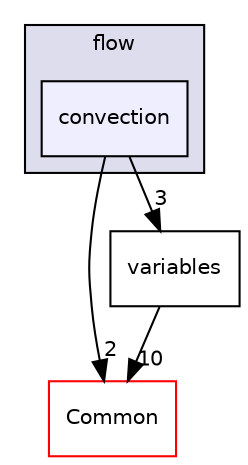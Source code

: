 digraph "SU2_CFD/include/numerics_simd/flow/convection" {
  compound=true
  node [ fontsize="10", fontname="Helvetica"];
  edge [ labelfontsize="10", labelfontname="Helvetica"];
  subgraph clusterdir_7209a1a41c230108ba0e26f1e188c8d8 {
    graph [ bgcolor="#ddddee", pencolor="black", label="flow" fontname="Helvetica", fontsize="10", URL="dir_7209a1a41c230108ba0e26f1e188c8d8.html"]
  dir_a1a72d256bc8d65f4b76ad89c83433f0 [shape=box, label="convection", style="filled", fillcolor="#eeeeff", pencolor="black", URL="dir_a1a72d256bc8d65f4b76ad89c83433f0.html"];
  }
  dir_4ab6b4cc6a7edbff49100e9123df213f [shape=box label="Common" fillcolor="white" style="filled" color="red" URL="dir_4ab6b4cc6a7edbff49100e9123df213f.html"];
  dir_cd97905733ce0fa50fa6753859500eaa [shape=box label="variables" URL="dir_cd97905733ce0fa50fa6753859500eaa.html"];
  dir_cd97905733ce0fa50fa6753859500eaa->dir_4ab6b4cc6a7edbff49100e9123df213f [headlabel="10", labeldistance=1.5 headhref="dir_000064_000000.html"];
  dir_a1a72d256bc8d65f4b76ad89c83433f0->dir_4ab6b4cc6a7edbff49100e9123df213f [headlabel="2", labeldistance=1.5 headhref="dir_000052_000000.html"];
  dir_a1a72d256bc8d65f4b76ad89c83433f0->dir_cd97905733ce0fa50fa6753859500eaa [headlabel="3", labeldistance=1.5 headhref="dir_000052_000064.html"];
}
